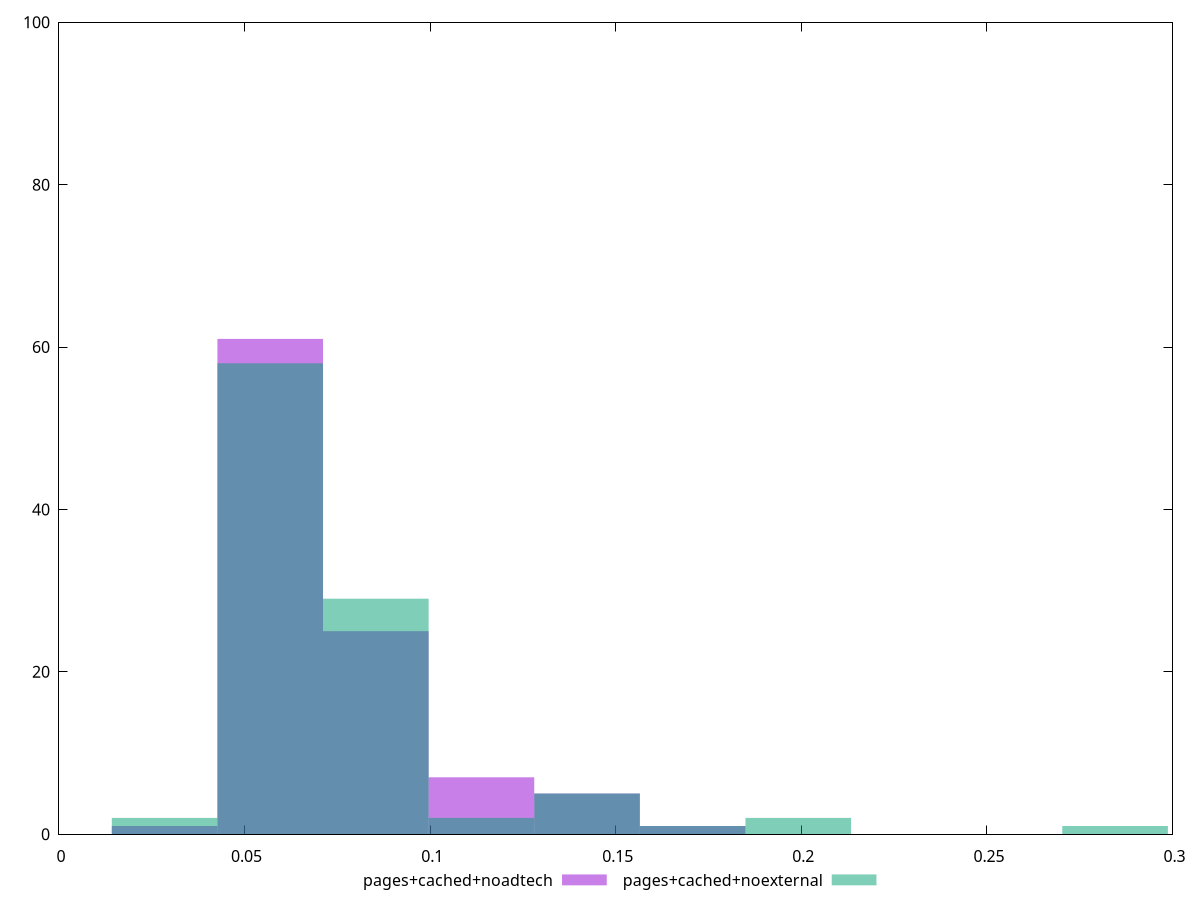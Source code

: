 reset
set terminal svg size 640, 500 enhanced background rgb 'white'
set output "reprap/network-rtt/comparison/histogram/4_vs_5.svg"

$pagesCachedNoadtech <<EOF
0.08535968749263663 25
0.05690645832842442 61
0.11381291665684884 7
0.02845322916421221 1
0.14226614582106106 5
0.17071937498527326 1
EOF

$pagesCachedNoexternal <<EOF
0.05690645832842442 58
0.08535968749263663 29
0.14226614582106106 5
0.19917260414948545 2
0.02845322916421221 2
0.11381291665684884 2
0.2845322916421221 1
0.17071937498527326 1
EOF

set key outside below
set boxwidth 0.02845322916421221
set yrange [0:100]
set style fill transparent solid 0.5 noborder

plot \
  $pagesCachedNoadtech title "pages+cached+noadtech" with boxes, \
  $pagesCachedNoexternal title "pages+cached+noexternal" with boxes, \


reset